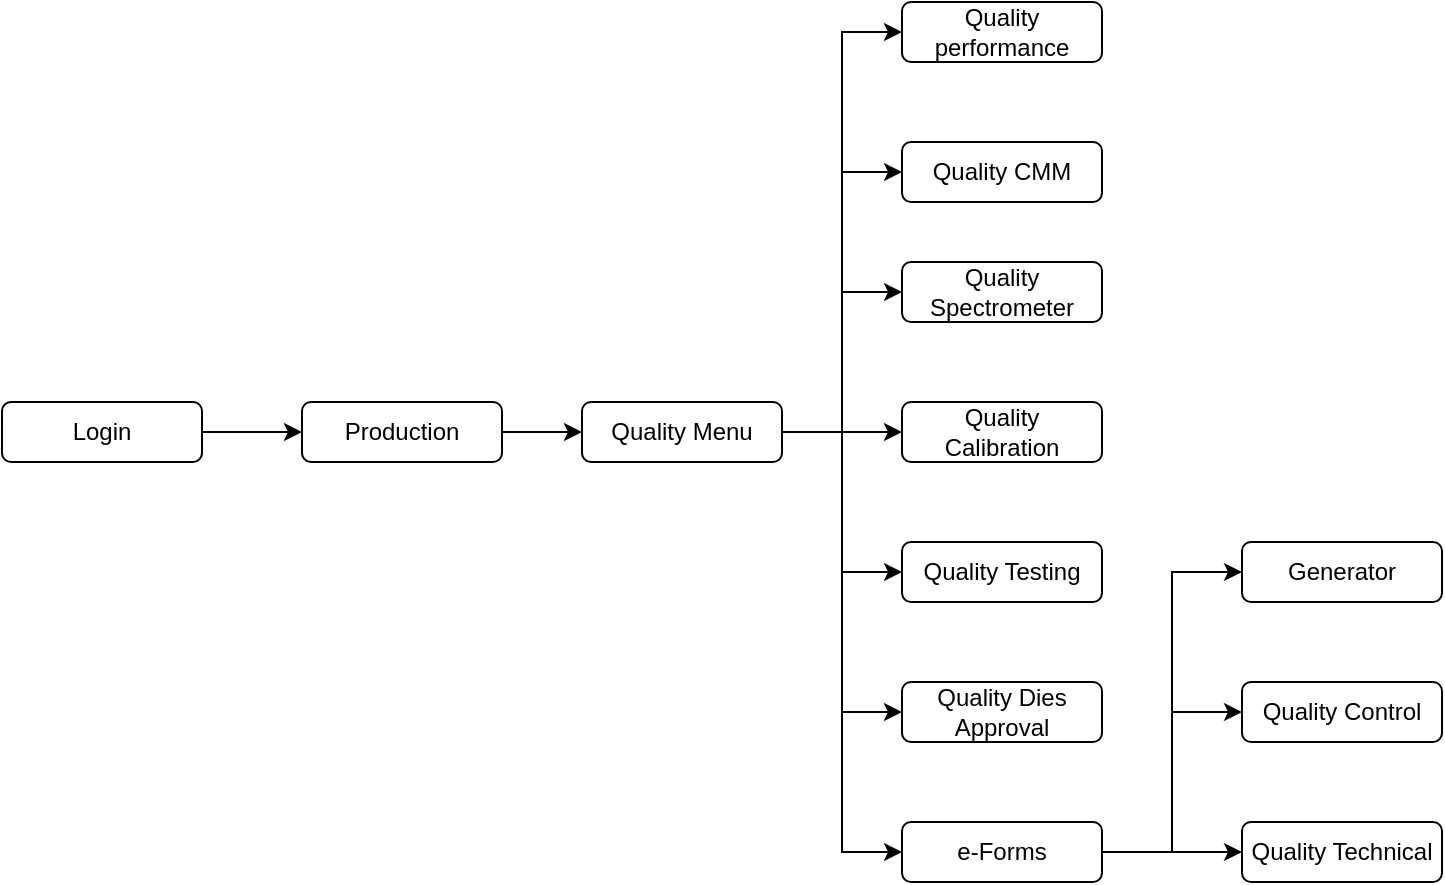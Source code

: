 <mxfile version="26.0.2">
  <diagram name="Page-1" id="-na0_y07-Yd6Yqe_S_hq">
    <mxGraphModel dx="1050" dy="522" grid="1" gridSize="10" guides="1" tooltips="1" connect="1" arrows="1" fold="1" page="1" pageScale="1" pageWidth="850" pageHeight="1100" math="0" shadow="0">
      <root>
        <mxCell id="0" />
        <mxCell id="1" parent="0" />
        <mxCell id="65qFFjuNm9w9zQKpEK9X-5" value="" style="edgeStyle=orthogonalEdgeStyle;rounded=0;orthogonalLoop=1;jettySize=auto;html=1;" edge="1" parent="1" source="65qFFjuNm9w9zQKpEK9X-1" target="65qFFjuNm9w9zQKpEK9X-2">
          <mxGeometry relative="1" as="geometry" />
        </mxCell>
        <mxCell id="65qFFjuNm9w9zQKpEK9X-1" value="Login" style="rounded=1;whiteSpace=wrap;html=1;" vertex="1" parent="1">
          <mxGeometry x="10" y="210" width="100" height="30" as="geometry" />
        </mxCell>
        <mxCell id="65qFFjuNm9w9zQKpEK9X-6" value="" style="edgeStyle=orthogonalEdgeStyle;rounded=0;orthogonalLoop=1;jettySize=auto;html=1;" edge="1" parent="1" source="65qFFjuNm9w9zQKpEK9X-2" target="65qFFjuNm9w9zQKpEK9X-3">
          <mxGeometry relative="1" as="geometry" />
        </mxCell>
        <mxCell id="65qFFjuNm9w9zQKpEK9X-2" value="Production" style="rounded=1;whiteSpace=wrap;html=1;" vertex="1" parent="1">
          <mxGeometry x="160" y="210" width="100" height="30" as="geometry" />
        </mxCell>
        <mxCell id="65qFFjuNm9w9zQKpEK9X-20" value="" style="edgeStyle=orthogonalEdgeStyle;rounded=0;orthogonalLoop=1;jettySize=auto;html=1;" edge="1" parent="1" source="65qFFjuNm9w9zQKpEK9X-3" target="65qFFjuNm9w9zQKpEK9X-17">
          <mxGeometry relative="1" as="geometry" />
        </mxCell>
        <mxCell id="65qFFjuNm9w9zQKpEK9X-21" style="edgeStyle=orthogonalEdgeStyle;rounded=0;orthogonalLoop=1;jettySize=auto;html=1;entryX=0;entryY=0.5;entryDx=0;entryDy=0;" edge="1" parent="1" source="65qFFjuNm9w9zQKpEK9X-3" target="65qFFjuNm9w9zQKpEK9X-14">
          <mxGeometry relative="1" as="geometry" />
        </mxCell>
        <mxCell id="65qFFjuNm9w9zQKpEK9X-22" style="edgeStyle=orthogonalEdgeStyle;rounded=0;orthogonalLoop=1;jettySize=auto;html=1;entryX=0;entryY=0.5;entryDx=0;entryDy=0;" edge="1" parent="1" source="65qFFjuNm9w9zQKpEK9X-3" target="65qFFjuNm9w9zQKpEK9X-15">
          <mxGeometry relative="1" as="geometry" />
        </mxCell>
        <mxCell id="65qFFjuNm9w9zQKpEK9X-23" style="edgeStyle=orthogonalEdgeStyle;rounded=0;orthogonalLoop=1;jettySize=auto;html=1;entryX=0;entryY=0.5;entryDx=0;entryDy=0;" edge="1" parent="1" source="65qFFjuNm9w9zQKpEK9X-3" target="65qFFjuNm9w9zQKpEK9X-18">
          <mxGeometry relative="1" as="geometry" />
        </mxCell>
        <mxCell id="65qFFjuNm9w9zQKpEK9X-24" style="edgeStyle=orthogonalEdgeStyle;rounded=0;orthogonalLoop=1;jettySize=auto;html=1;entryX=0;entryY=0.5;entryDx=0;entryDy=0;" edge="1" parent="1" source="65qFFjuNm9w9zQKpEK9X-3" target="65qFFjuNm9w9zQKpEK9X-19">
          <mxGeometry relative="1" as="geometry" />
        </mxCell>
        <mxCell id="65qFFjuNm9w9zQKpEK9X-25" style="edgeStyle=orthogonalEdgeStyle;rounded=0;orthogonalLoop=1;jettySize=auto;html=1;entryX=0;entryY=0.5;entryDx=0;entryDy=0;" edge="1" parent="1" source="65qFFjuNm9w9zQKpEK9X-3" target="65qFFjuNm9w9zQKpEK9X-4">
          <mxGeometry relative="1" as="geometry" />
        </mxCell>
        <mxCell id="65qFFjuNm9w9zQKpEK9X-26" style="edgeStyle=orthogonalEdgeStyle;rounded=0;orthogonalLoop=1;jettySize=auto;html=1;entryX=0;entryY=0.5;entryDx=0;entryDy=0;" edge="1" parent="1" source="65qFFjuNm9w9zQKpEK9X-3" target="65qFFjuNm9w9zQKpEK9X-16">
          <mxGeometry relative="1" as="geometry" />
        </mxCell>
        <mxCell id="65qFFjuNm9w9zQKpEK9X-3" value="Quality Menu" style="rounded=1;whiteSpace=wrap;html=1;" vertex="1" parent="1">
          <mxGeometry x="300" y="210" width="100" height="30" as="geometry" />
        </mxCell>
        <mxCell id="65qFFjuNm9w9zQKpEK9X-27" style="edgeStyle=orthogonalEdgeStyle;rounded=0;orthogonalLoop=1;jettySize=auto;html=1;entryX=0;entryY=0.5;entryDx=0;entryDy=0;" edge="1" parent="1" source="65qFFjuNm9w9zQKpEK9X-4" target="65qFFjuNm9w9zQKpEK9X-8">
          <mxGeometry relative="1" as="geometry" />
        </mxCell>
        <mxCell id="65qFFjuNm9w9zQKpEK9X-28" style="edgeStyle=orthogonalEdgeStyle;rounded=0;orthogonalLoop=1;jettySize=auto;html=1;entryX=0;entryY=0.5;entryDx=0;entryDy=0;" edge="1" parent="1" source="65qFFjuNm9w9zQKpEK9X-4" target="65qFFjuNm9w9zQKpEK9X-9">
          <mxGeometry relative="1" as="geometry" />
        </mxCell>
        <mxCell id="65qFFjuNm9w9zQKpEK9X-29" style="edgeStyle=orthogonalEdgeStyle;rounded=0;orthogonalLoop=1;jettySize=auto;html=1;" edge="1" parent="1" source="65qFFjuNm9w9zQKpEK9X-4" target="65qFFjuNm9w9zQKpEK9X-10">
          <mxGeometry relative="1" as="geometry" />
        </mxCell>
        <mxCell id="65qFFjuNm9w9zQKpEK9X-4" value="e-Forms" style="rounded=1;whiteSpace=wrap;html=1;" vertex="1" parent="1">
          <mxGeometry x="460" y="420" width="100" height="30" as="geometry" />
        </mxCell>
        <mxCell id="65qFFjuNm9w9zQKpEK9X-8" value="Generator" style="rounded=1;whiteSpace=wrap;html=1;" vertex="1" parent="1">
          <mxGeometry x="630" y="280" width="100" height="30" as="geometry" />
        </mxCell>
        <mxCell id="65qFFjuNm9w9zQKpEK9X-9" value="Quality Control" style="rounded=1;whiteSpace=wrap;html=1;" vertex="1" parent="1">
          <mxGeometry x="630" y="350" width="100" height="30" as="geometry" />
        </mxCell>
        <mxCell id="65qFFjuNm9w9zQKpEK9X-10" value="Quality Technical" style="rounded=1;whiteSpace=wrap;html=1;" vertex="1" parent="1">
          <mxGeometry x="630" y="420" width="100" height="30" as="geometry" />
        </mxCell>
        <mxCell id="65qFFjuNm9w9zQKpEK9X-14" value="Quality performance" style="rounded=1;whiteSpace=wrap;html=1;" vertex="1" parent="1">
          <mxGeometry x="460" y="10" width="100" height="30" as="geometry" />
        </mxCell>
        <mxCell id="65qFFjuNm9w9zQKpEK9X-15" value="Quality CMM" style="rounded=1;whiteSpace=wrap;html=1;" vertex="1" parent="1">
          <mxGeometry x="460" y="80" width="100" height="30" as="geometry" />
        </mxCell>
        <mxCell id="65qFFjuNm9w9zQKpEK9X-16" value="Quality Spectrometer" style="rounded=1;whiteSpace=wrap;html=1;" vertex="1" parent="1">
          <mxGeometry x="460" y="140" width="100" height="30" as="geometry" />
        </mxCell>
        <mxCell id="65qFFjuNm9w9zQKpEK9X-17" value="Quality Calibration" style="rounded=1;whiteSpace=wrap;html=1;" vertex="1" parent="1">
          <mxGeometry x="460" y="210" width="100" height="30" as="geometry" />
        </mxCell>
        <mxCell id="65qFFjuNm9w9zQKpEK9X-18" value="Quality Testing" style="rounded=1;whiteSpace=wrap;html=1;" vertex="1" parent="1">
          <mxGeometry x="460" y="280" width="100" height="30" as="geometry" />
        </mxCell>
        <mxCell id="65qFFjuNm9w9zQKpEK9X-19" value="Quality Dies Approval" style="rounded=1;whiteSpace=wrap;html=1;" vertex="1" parent="1">
          <mxGeometry x="460" y="350" width="100" height="30" as="geometry" />
        </mxCell>
      </root>
    </mxGraphModel>
  </diagram>
</mxfile>
